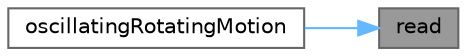 digraph "read"
{
 // LATEX_PDF_SIZE
  bgcolor="transparent";
  edge [fontname=Helvetica,fontsize=10,labelfontname=Helvetica,labelfontsize=10];
  node [fontname=Helvetica,fontsize=10,shape=box,height=0.2,width=0.4];
  rankdir="RL";
  Node1 [id="Node000001",label="read",height=0.2,width=0.4,color="gray40", fillcolor="grey60", style="filled", fontcolor="black",tooltip=" "];
  Node1 -> Node2 [id="edge1_Node000001_Node000002",dir="back",color="steelblue1",style="solid",tooltip=" "];
  Node2 [id="Node000002",label="oscillatingRotatingMotion",height=0.2,width=0.4,color="grey40", fillcolor="white", style="filled",URL="$classFoam_1_1solidBodyMotionFunctions_1_1oscillatingRotatingMotion.html#ac4a8293c7fd418cb858670c8193e97b4",tooltip=" "];
}
